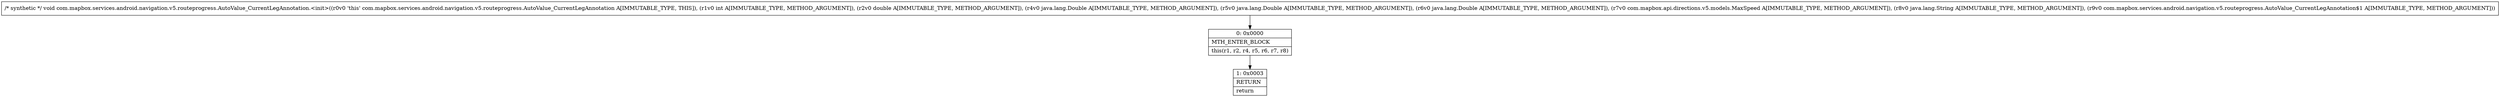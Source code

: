 digraph "CFG forcom.mapbox.services.android.navigation.v5.routeprogress.AutoValue_CurrentLegAnnotation.\<init\>(IDLjava\/lang\/Double;Ljava\/lang\/Double;Ljava\/lang\/Double;Lcom\/mapbox\/api\/directions\/v5\/models\/MaxSpeed;Ljava\/lang\/String;Lcom\/mapbox\/services\/android\/navigation\/v5\/routeprogress\/AutoValue_CurrentLegAnnotation$1;)V" {
Node_0 [shape=record,label="{0\:\ 0x0000|MTH_ENTER_BLOCK\l|this(r1, r2, r4, r5, r6, r7, r8)\l}"];
Node_1 [shape=record,label="{1\:\ 0x0003|RETURN\l|return\l}"];
MethodNode[shape=record,label="{\/* synthetic *\/ void com.mapbox.services.android.navigation.v5.routeprogress.AutoValue_CurrentLegAnnotation.\<init\>((r0v0 'this' com.mapbox.services.android.navigation.v5.routeprogress.AutoValue_CurrentLegAnnotation A[IMMUTABLE_TYPE, THIS]), (r1v0 int A[IMMUTABLE_TYPE, METHOD_ARGUMENT]), (r2v0 double A[IMMUTABLE_TYPE, METHOD_ARGUMENT]), (r4v0 java.lang.Double A[IMMUTABLE_TYPE, METHOD_ARGUMENT]), (r5v0 java.lang.Double A[IMMUTABLE_TYPE, METHOD_ARGUMENT]), (r6v0 java.lang.Double A[IMMUTABLE_TYPE, METHOD_ARGUMENT]), (r7v0 com.mapbox.api.directions.v5.models.MaxSpeed A[IMMUTABLE_TYPE, METHOD_ARGUMENT]), (r8v0 java.lang.String A[IMMUTABLE_TYPE, METHOD_ARGUMENT]), (r9v0 com.mapbox.services.android.navigation.v5.routeprogress.AutoValue_CurrentLegAnnotation$1 A[IMMUTABLE_TYPE, METHOD_ARGUMENT])) }"];
MethodNode -> Node_0;
Node_0 -> Node_1;
}

